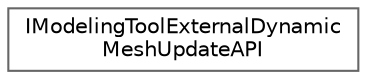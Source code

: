 digraph "Graphical Class Hierarchy"
{
 // INTERACTIVE_SVG=YES
 // LATEX_PDF_SIZE
  bgcolor="transparent";
  edge [fontname=Helvetica,fontsize=10,labelfontname=Helvetica,labelfontsize=10];
  node [fontname=Helvetica,fontsize=10,shape=box,height=0.2,width=0.4];
  rankdir="LR";
  Node0 [id="Node000000",label="IModelingToolExternalDynamic\lMeshUpdateAPI",height=0.2,width=0.4,color="grey40", fillcolor="white", style="filled",URL="$da/d10/classIModelingToolExternalDynamicMeshUpdateAPI.html",tooltip="Provides an API to allow external methods to update the mesh or meshes managed by a tool."];
}
